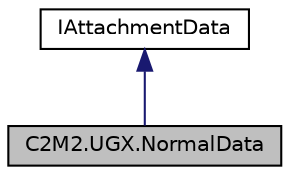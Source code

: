 digraph "C2M2.UGX.NormalData"
{
 // LATEX_PDF_SIZE
  edge [fontname="Helvetica",fontsize="10",labelfontname="Helvetica",labelfontsize="10"];
  node [fontname="Helvetica",fontsize="10",shape=record];
  Node1 [label="C2M2.UGX.NormalData",height=0.2,width=0.4,color="black", fillcolor="grey75", style="filled", fontcolor="black",tooltip="Data for normals of grid"];
  Node2 -> Node1 [dir="back",color="midnightblue",fontsize="10",style="solid",fontname="Helvetica"];
  Node2 [label="IAttachmentData",height=0.2,width=0.4,color="black", fillcolor="white", style="filled",URL="$d1/d77/interface_c2_m2_1_1_u_g_x_1_1_i_attachment_data.html",tooltip="Marker interface for attachment data"];
}

